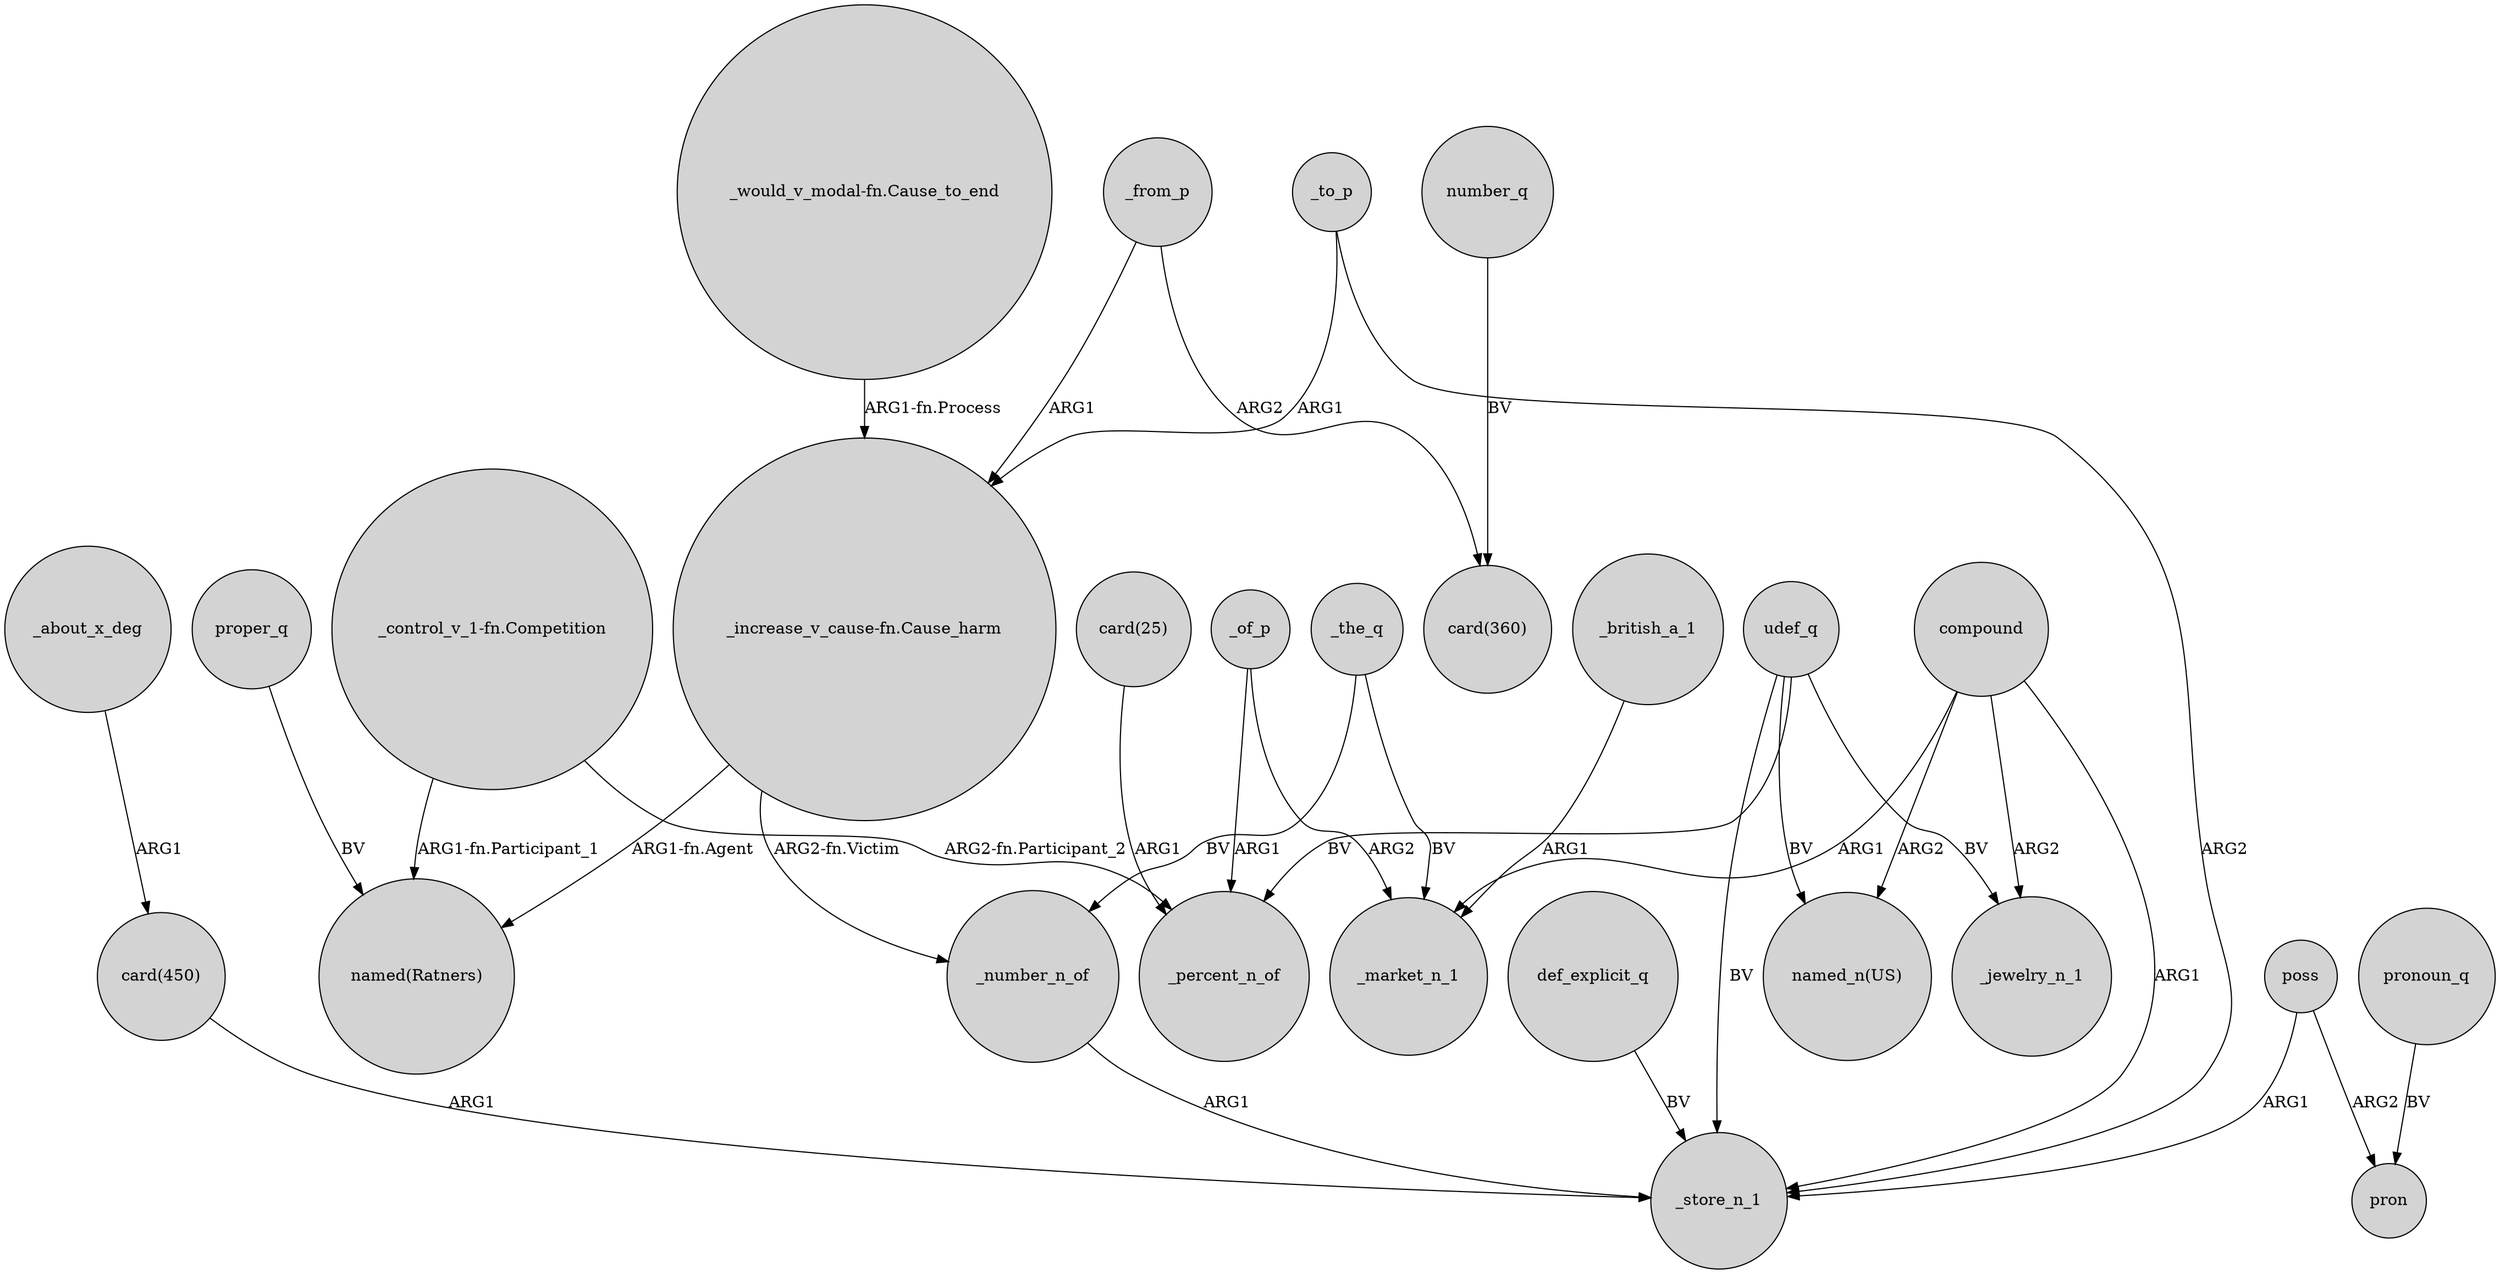 digraph {
	node [shape=circle style=filled]
	_to_p -> "_increase_v_cause-fn.Cause_harm" [label=ARG1]
	proper_q -> "named(Ratners)" [label=BV]
	"_control_v_1-fn.Competition" -> _percent_n_of [label="ARG2-fn.Participant_2"]
	_to_p -> _store_n_1 [label=ARG2]
	_the_q -> _number_n_of [label=BV]
	_about_x_deg -> "card(450)" [label=ARG1]
	"_increase_v_cause-fn.Cause_harm" -> _number_n_of [label="ARG2-fn.Victim"]
	"card(450)" -> _store_n_1 [label=ARG1]
	number_q -> "card(360)" [label=BV]
	"card(25)" -> _percent_n_of [label=ARG1]
	"_would_v_modal-fn.Cause_to_end" -> "_increase_v_cause-fn.Cause_harm" [label="ARG1-fn.Process"]
	_from_p -> "card(360)" [label=ARG2]
	_of_p -> _percent_n_of [label=ARG1]
	_the_q -> _market_n_1 [label=BV]
	_number_n_of -> _store_n_1 [label=ARG1]
	pronoun_q -> pron [label=BV]
	_from_p -> "_increase_v_cause-fn.Cause_harm" [label=ARG1]
	poss -> pron [label=ARG2]
	def_explicit_q -> _store_n_1 [label=BV]
	udef_q -> _store_n_1 [label=BV]
	udef_q -> _percent_n_of [label=BV]
	_british_a_1 -> _market_n_1 [label=ARG1]
	compound -> _store_n_1 [label=ARG1]
	"_control_v_1-fn.Competition" -> "named(Ratners)" [label="ARG1-fn.Participant_1"]
	udef_q -> _jewelry_n_1 [label=BV]
	poss -> _store_n_1 [label=ARG1]
	_of_p -> _market_n_1 [label=ARG2]
	compound -> _market_n_1 [label=ARG1]
	"_increase_v_cause-fn.Cause_harm" -> "named(Ratners)" [label="ARG1-fn.Agent"]
	compound -> "named_n(US)" [label=ARG2]
	udef_q -> "named_n(US)" [label=BV]
	compound -> _jewelry_n_1 [label=ARG2]
}
